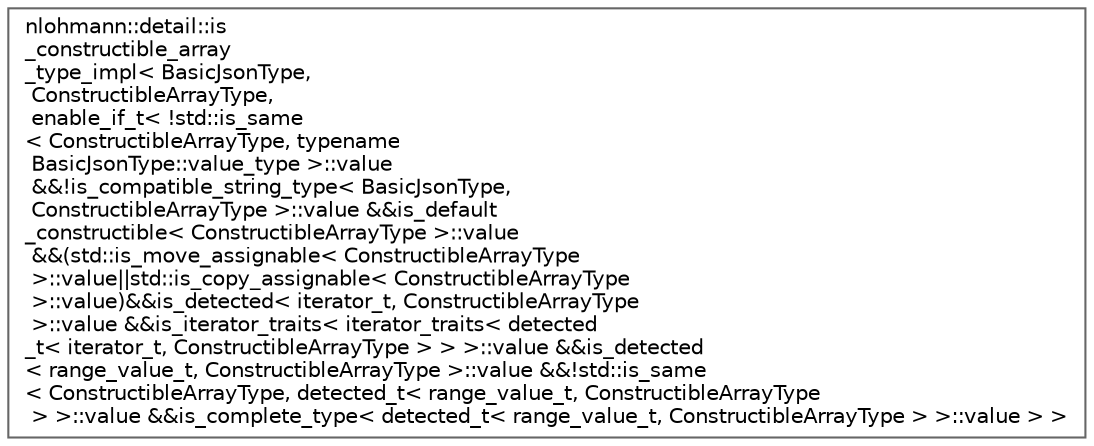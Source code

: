 digraph "Graphical Class Hierarchy"
{
 // INTERACTIVE_SVG=YES
 // LATEX_PDF_SIZE
  bgcolor="transparent";
  edge [fontname=Helvetica,fontsize=10,labelfontname=Helvetica,labelfontsize=10];
  node [fontname=Helvetica,fontsize=10,shape=box,height=0.2,width=0.4];
  rankdir="LR";
  Node0 [id="Node000000",label="nlohmann::detail::is\l_constructible_array\l_type_impl\< BasicJsonType,\l ConstructibleArrayType,\l enable_if_t\< !std::is_same\l\< ConstructibleArrayType, typename\l BasicJsonType::value_type \>::value\l &&!is_compatible_string_type\< BasicJsonType,\l ConstructibleArrayType \>::value &&is_default\l_constructible\< ConstructibleArrayType \>::value\l &&(std::is_move_assignable\< ConstructibleArrayType\l \>::value\|\|std::is_copy_assignable\< ConstructibleArrayType\l \>::value)&&is_detected\< iterator_t, ConstructibleArrayType\l \>::value &&is_iterator_traits\< iterator_traits\< detected\l_t\< iterator_t, ConstructibleArrayType \> \> \>::value &&is_detected\l\< range_value_t, ConstructibleArrayType \>::value &&!std::is_same\l\< ConstructibleArrayType, detected_t\< range_value_t, ConstructibleArrayType\l \> \>::value &&is_complete_type\< detected_t\< range_value_t, ConstructibleArrayType \> \>::value \> \>",height=0.2,width=0.4,color="grey40", fillcolor="white", style="filled",URL="$a01461.html",tooltip=" "];
}

